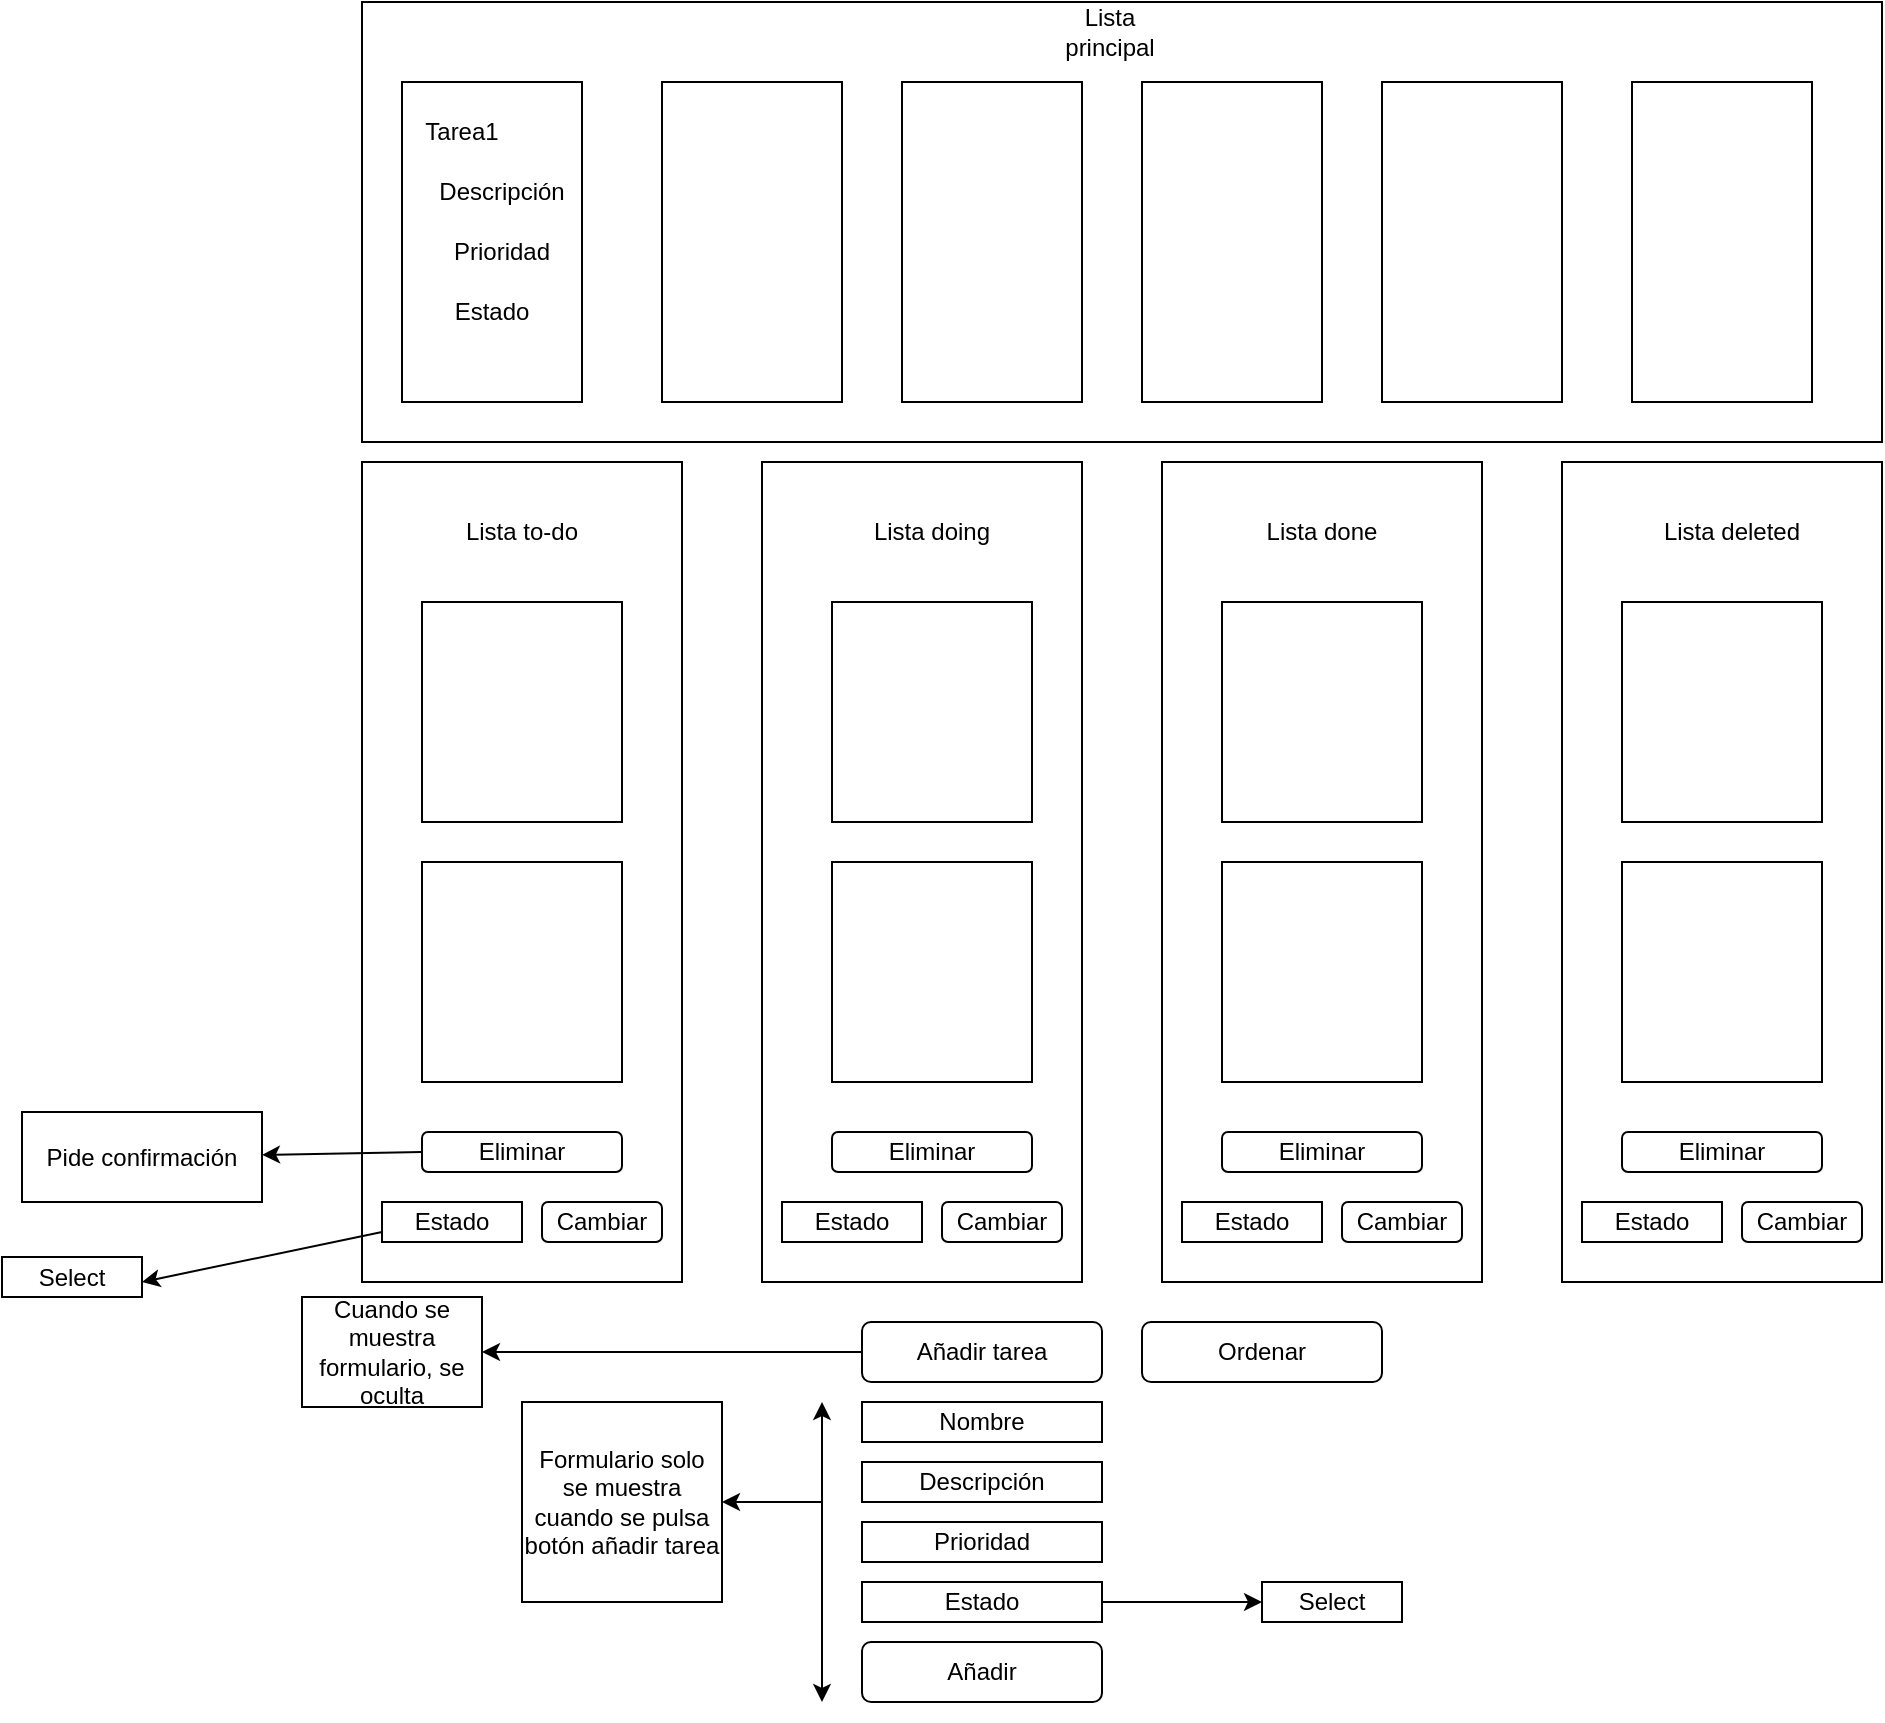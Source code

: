 <mxfile version="16.6.4" type="device"><diagram id="eTRBSYz4M85QI8JkzyeC" name="Page-1"><mxGraphModel dx="2249" dy="697" grid="1" gridSize="10" guides="1" tooltips="1" connect="1" arrows="1" fold="1" page="1" pageScale="1" pageWidth="827" pageHeight="1169" math="0" shadow="0"><root><mxCell id="0"/><mxCell id="1" parent="0"/><mxCell id="a_RTL3ZJxi-9cQGIG7Fc-1" value="" style="rounded=0;whiteSpace=wrap;html=1;" vertex="1" parent="1"><mxGeometry x="40" y="10" width="760" height="220" as="geometry"/></mxCell><mxCell id="a_RTL3ZJxi-9cQGIG7Fc-3" value="" style="rounded=0;whiteSpace=wrap;html=1;" vertex="1" parent="1"><mxGeometry x="40" y="240" width="160" height="280" as="geometry"/></mxCell><mxCell id="a_RTL3ZJxi-9cQGIG7Fc-4" value="" style="rounded=0;whiteSpace=wrap;html=1;" vertex="1" parent="1"><mxGeometry x="40" y="240" width="160" height="410" as="geometry"/></mxCell><mxCell id="a_RTL3ZJxi-9cQGIG7Fc-5" value="" style="rounded=0;whiteSpace=wrap;html=1;" vertex="1" parent="1"><mxGeometry x="240" y="240" width="160" height="410" as="geometry"/></mxCell><mxCell id="a_RTL3ZJxi-9cQGIG7Fc-6" value="" style="rounded=0;whiteSpace=wrap;html=1;" vertex="1" parent="1"><mxGeometry x="440" y="240" width="160" height="410" as="geometry"/></mxCell><mxCell id="a_RTL3ZJxi-9cQGIG7Fc-7" value="" style="rounded=0;whiteSpace=wrap;html=1;" vertex="1" parent="1"><mxGeometry x="640" y="240" width="160" height="410" as="geometry"/></mxCell><mxCell id="a_RTL3ZJxi-9cQGIG7Fc-9" value="Lista doing" style="text;html=1;strokeColor=none;fillColor=none;align=center;verticalAlign=middle;whiteSpace=wrap;rounded=0;" vertex="1" parent="1"><mxGeometry x="290" y="260" width="70" height="30" as="geometry"/></mxCell><mxCell id="a_RTL3ZJxi-9cQGIG7Fc-11" value="Lista to-do" style="text;html=1;strokeColor=none;fillColor=none;align=center;verticalAlign=middle;whiteSpace=wrap;rounded=0;" vertex="1" parent="1"><mxGeometry x="90" y="260" width="60" height="30" as="geometry"/></mxCell><mxCell id="a_RTL3ZJxi-9cQGIG7Fc-12" value="Lista principal" style="text;html=1;strokeColor=none;fillColor=none;align=center;verticalAlign=middle;whiteSpace=wrap;rounded=0;" vertex="1" parent="1"><mxGeometry x="384" y="10" width="60" height="30" as="geometry"/></mxCell><mxCell id="a_RTL3ZJxi-9cQGIG7Fc-13" value="Lista done" style="text;html=1;strokeColor=none;fillColor=none;align=center;verticalAlign=middle;whiteSpace=wrap;rounded=0;" vertex="1" parent="1"><mxGeometry x="490" y="260" width="60" height="30" as="geometry"/></mxCell><mxCell id="a_RTL3ZJxi-9cQGIG7Fc-14" value="Lista deleted" style="text;html=1;strokeColor=none;fillColor=none;align=center;verticalAlign=middle;whiteSpace=wrap;rounded=0;" vertex="1" parent="1"><mxGeometry x="685" y="260" width="80" height="30" as="geometry"/></mxCell><mxCell id="a_RTL3ZJxi-9cQGIG7Fc-15" value="" style="rounded=0;whiteSpace=wrap;html=1;" vertex="1" parent="1"><mxGeometry x="60" y="50" width="90" height="160" as="geometry"/></mxCell><mxCell id="a_RTL3ZJxi-9cQGIG7Fc-16" value="" style="rounded=0;whiteSpace=wrap;html=1;" vertex="1" parent="1"><mxGeometry x="70" y="310" width="100" height="110" as="geometry"/></mxCell><mxCell id="a_RTL3ZJxi-9cQGIG7Fc-17" value="" style="rounded=0;whiteSpace=wrap;html=1;" vertex="1" parent="1"><mxGeometry x="70" y="440" width="100" height="110" as="geometry"/></mxCell><mxCell id="a_RTL3ZJxi-9cQGIG7Fc-19" value="Tarea1" style="text;html=1;strokeColor=none;fillColor=none;align=center;verticalAlign=middle;whiteSpace=wrap;rounded=0;" vertex="1" parent="1"><mxGeometry x="60" y="60" width="60" height="30" as="geometry"/></mxCell><mxCell id="a_RTL3ZJxi-9cQGIG7Fc-20" value="Descripción" style="text;html=1;strokeColor=none;fillColor=none;align=center;verticalAlign=middle;whiteSpace=wrap;rounded=0;" vertex="1" parent="1"><mxGeometry x="80" y="90" width="60" height="30" as="geometry"/></mxCell><mxCell id="a_RTL3ZJxi-9cQGIG7Fc-21" value="Prioridad" style="text;html=1;strokeColor=none;fillColor=none;align=center;verticalAlign=middle;whiteSpace=wrap;rounded=0;" vertex="1" parent="1"><mxGeometry x="80" y="120" width="60" height="30" as="geometry"/></mxCell><mxCell id="a_RTL3ZJxi-9cQGIG7Fc-22" value="Estado" style="text;html=1;strokeColor=none;fillColor=none;align=center;verticalAlign=middle;whiteSpace=wrap;rounded=0;" vertex="1" parent="1"><mxGeometry x="75" y="150" width="60" height="30" as="geometry"/></mxCell><mxCell id="a_RTL3ZJxi-9cQGIG7Fc-23" value="" style="rounded=0;whiteSpace=wrap;html=1;" vertex="1" parent="1"><mxGeometry x="310" y="50" width="90" height="160" as="geometry"/></mxCell><mxCell id="a_RTL3ZJxi-9cQGIG7Fc-24" value="" style="rounded=0;whiteSpace=wrap;html=1;" vertex="1" parent="1"><mxGeometry x="190" y="50" width="90" height="160" as="geometry"/></mxCell><mxCell id="a_RTL3ZJxi-9cQGIG7Fc-26" value="" style="rounded=0;whiteSpace=wrap;html=1;" vertex="1" parent="1"><mxGeometry x="430" y="50" width="90" height="160" as="geometry"/></mxCell><mxCell id="a_RTL3ZJxi-9cQGIG7Fc-27" value="" style="rounded=0;whiteSpace=wrap;html=1;" vertex="1" parent="1"><mxGeometry x="550" y="50" width="90" height="160" as="geometry"/></mxCell><mxCell id="a_RTL3ZJxi-9cQGIG7Fc-28" value="" style="rounded=0;whiteSpace=wrap;html=1;" vertex="1" parent="1"><mxGeometry x="675" y="50" width="90" height="160" as="geometry"/></mxCell><mxCell id="a_RTL3ZJxi-9cQGIG7Fc-29" value="" style="rounded=0;whiteSpace=wrap;html=1;" vertex="1" parent="1"><mxGeometry x="275" y="310" width="100" height="110" as="geometry"/></mxCell><mxCell id="a_RTL3ZJxi-9cQGIG7Fc-30" value="" style="rounded=0;whiteSpace=wrap;html=1;" vertex="1" parent="1"><mxGeometry x="275" y="440" width="100" height="110" as="geometry"/></mxCell><mxCell id="a_RTL3ZJxi-9cQGIG7Fc-31" value="" style="rounded=0;whiteSpace=wrap;html=1;" vertex="1" parent="1"><mxGeometry x="470" y="310" width="100" height="110" as="geometry"/></mxCell><mxCell id="a_RTL3ZJxi-9cQGIG7Fc-32" value="" style="rounded=0;whiteSpace=wrap;html=1;" vertex="1" parent="1"><mxGeometry x="470" y="440" width="100" height="110" as="geometry"/></mxCell><mxCell id="a_RTL3ZJxi-9cQGIG7Fc-33" value="" style="rounded=0;whiteSpace=wrap;html=1;" vertex="1" parent="1"><mxGeometry x="670" y="310" width="100" height="110" as="geometry"/></mxCell><mxCell id="a_RTL3ZJxi-9cQGIG7Fc-34" value="" style="rounded=0;whiteSpace=wrap;html=1;" vertex="1" parent="1"><mxGeometry x="670" y="440" width="100" height="110" as="geometry"/></mxCell><mxCell id="a_RTL3ZJxi-9cQGIG7Fc-35" value="Eliminar" style="rounded=1;whiteSpace=wrap;html=1;" vertex="1" parent="1"><mxGeometry x="70" y="575" width="100" height="20" as="geometry"/></mxCell><mxCell id="a_RTL3ZJxi-9cQGIG7Fc-36" value="Eliminar" style="rounded=1;whiteSpace=wrap;html=1;" vertex="1" parent="1"><mxGeometry x="275" y="575" width="100" height="20" as="geometry"/></mxCell><mxCell id="a_RTL3ZJxi-9cQGIG7Fc-37" value="Eliminar" style="rounded=1;whiteSpace=wrap;html=1;" vertex="1" parent="1"><mxGeometry x="470" y="575" width="100" height="20" as="geometry"/></mxCell><mxCell id="a_RTL3ZJxi-9cQGIG7Fc-38" value="Eliminar" style="rounded=1;whiteSpace=wrap;html=1;" vertex="1" parent="1"><mxGeometry x="670" y="575" width="100" height="20" as="geometry"/></mxCell><mxCell id="a_RTL3ZJxi-9cQGIG7Fc-39" value="Ordenar" style="rounded=1;whiteSpace=wrap;html=1;" vertex="1" parent="1"><mxGeometry x="430" y="670" width="120" height="30" as="geometry"/></mxCell><mxCell id="a_RTL3ZJxi-9cQGIG7Fc-40" value="Añadir tarea" style="rounded=1;whiteSpace=wrap;html=1;" vertex="1" parent="1"><mxGeometry x="290" y="670" width="120" height="30" as="geometry"/></mxCell><mxCell id="a_RTL3ZJxi-9cQGIG7Fc-41" value="Nombre" style="rounded=0;whiteSpace=wrap;html=1;" vertex="1" parent="1"><mxGeometry x="290" y="710" width="120" height="20" as="geometry"/></mxCell><mxCell id="a_RTL3ZJxi-9cQGIG7Fc-42" value="Descripción" style="rounded=0;whiteSpace=wrap;html=1;" vertex="1" parent="1"><mxGeometry x="290" y="740" width="120" height="20" as="geometry"/></mxCell><mxCell id="a_RTL3ZJxi-9cQGIG7Fc-43" value="Prioridad" style="rounded=0;whiteSpace=wrap;html=1;" vertex="1" parent="1"><mxGeometry x="290" y="770" width="120" height="20" as="geometry"/></mxCell><mxCell id="a_RTL3ZJxi-9cQGIG7Fc-44" value="Estado" style="rounded=0;whiteSpace=wrap;html=1;" vertex="1" parent="1"><mxGeometry x="290" y="800" width="120" height="20" as="geometry"/></mxCell><mxCell id="a_RTL3ZJxi-9cQGIG7Fc-46" value="Añadir" style="rounded=1;whiteSpace=wrap;html=1;" vertex="1" parent="1"><mxGeometry x="290" y="830" width="120" height="30" as="geometry"/></mxCell><mxCell id="a_RTL3ZJxi-9cQGIG7Fc-48" value="" style="endArrow=classic;startArrow=classic;html=1;rounded=0;" edge="1" parent="1"><mxGeometry width="50" height="50" relative="1" as="geometry"><mxPoint x="270" y="860" as="sourcePoint"/><mxPoint x="270" y="710" as="targetPoint"/></mxGeometry></mxCell><mxCell id="a_RTL3ZJxi-9cQGIG7Fc-49" value="" style="endArrow=classic;html=1;rounded=0;" edge="1" parent="1" target="a_RTL3ZJxi-9cQGIG7Fc-50"><mxGeometry width="50" height="50" relative="1" as="geometry"><mxPoint x="270" y="760" as="sourcePoint"/><mxPoint x="180" y="760" as="targetPoint"/></mxGeometry></mxCell><mxCell id="a_RTL3ZJxi-9cQGIG7Fc-50" value="Formulario solo se muestra cuando se pulsa botón añadir tarea" style="whiteSpace=wrap;html=1;aspect=fixed;" vertex="1" parent="1"><mxGeometry x="120" y="710" width="100" height="100" as="geometry"/></mxCell><mxCell id="a_RTL3ZJxi-9cQGIG7Fc-51" value="Estado" style="rounded=0;whiteSpace=wrap;html=1;" vertex="1" parent="1"><mxGeometry x="50" y="610" width="70" height="20" as="geometry"/></mxCell><mxCell id="a_RTL3ZJxi-9cQGIG7Fc-52" value="Cambiar" style="rounded=1;whiteSpace=wrap;html=1;" vertex="1" parent="1"><mxGeometry x="130" y="610" width="60" height="20" as="geometry"/></mxCell><mxCell id="a_RTL3ZJxi-9cQGIG7Fc-53" value="Cambiar" style="rounded=1;whiteSpace=wrap;html=1;" vertex="1" parent="1"><mxGeometry x="330" y="610" width="60" height="20" as="geometry"/></mxCell><mxCell id="a_RTL3ZJxi-9cQGIG7Fc-54" value="Cambiar" style="rounded=1;whiteSpace=wrap;html=1;" vertex="1" parent="1"><mxGeometry x="530" y="610" width="60" height="20" as="geometry"/></mxCell><mxCell id="a_RTL3ZJxi-9cQGIG7Fc-55" value="Cambiar" style="rounded=1;whiteSpace=wrap;html=1;" vertex="1" parent="1"><mxGeometry x="730" y="610" width="60" height="20" as="geometry"/></mxCell><mxCell id="a_RTL3ZJxi-9cQGIG7Fc-56" value="Estado" style="rounded=0;whiteSpace=wrap;html=1;" vertex="1" parent="1"><mxGeometry x="250" y="610" width="70" height="20" as="geometry"/></mxCell><mxCell id="a_RTL3ZJxi-9cQGIG7Fc-57" value="Estado" style="rounded=0;whiteSpace=wrap;html=1;" vertex="1" parent="1"><mxGeometry x="450" y="610" width="70" height="20" as="geometry"/></mxCell><mxCell id="a_RTL3ZJxi-9cQGIG7Fc-58" value="Estado" style="rounded=0;whiteSpace=wrap;html=1;" vertex="1" parent="1"><mxGeometry x="650" y="610" width="70" height="20" as="geometry"/></mxCell><mxCell id="a_RTL3ZJxi-9cQGIG7Fc-59" value="" style="endArrow=classic;html=1;rounded=0;" edge="1" parent="1" target="a_RTL3ZJxi-9cQGIG7Fc-60"><mxGeometry width="50" height="50" relative="1" as="geometry"><mxPoint x="410" y="810" as="sourcePoint"/><mxPoint x="540" y="800" as="targetPoint"/></mxGeometry></mxCell><mxCell id="a_RTL3ZJxi-9cQGIG7Fc-60" value="Select" style="rounded=0;whiteSpace=wrap;html=1;" vertex="1" parent="1"><mxGeometry x="490" y="800" width="70" height="20" as="geometry"/></mxCell><mxCell id="a_RTL3ZJxi-9cQGIG7Fc-61" value="" style="endArrow=classic;html=1;rounded=0;exitX=0;exitY=0.5;exitDx=0;exitDy=0;" edge="1" parent="1" source="a_RTL3ZJxi-9cQGIG7Fc-40" target="a_RTL3ZJxi-9cQGIG7Fc-62"><mxGeometry width="50" height="50" relative="1" as="geometry"><mxPoint x="180" y="684.5" as="sourcePoint"/><mxPoint x="100" y="685" as="targetPoint"/></mxGeometry></mxCell><mxCell id="a_RTL3ZJxi-9cQGIG7Fc-62" value="Cuando se muestra formulario, se oculta" style="rounded=0;whiteSpace=wrap;html=1;" vertex="1" parent="1"><mxGeometry x="10" y="657.5" width="90" height="55" as="geometry"/></mxCell><mxCell id="a_RTL3ZJxi-9cQGIG7Fc-63" value="" style="endArrow=classic;html=1;rounded=0;" edge="1" parent="1" target="a_RTL3ZJxi-9cQGIG7Fc-64"><mxGeometry width="50" height="50" relative="1" as="geometry"><mxPoint x="70" y="585" as="sourcePoint"/><mxPoint x="-70" y="585" as="targetPoint"/></mxGeometry></mxCell><mxCell id="a_RTL3ZJxi-9cQGIG7Fc-64" value="Pide confirmación" style="rounded=0;whiteSpace=wrap;html=1;" vertex="1" parent="1"><mxGeometry x="-130" y="565" width="120" height="45" as="geometry"/></mxCell><mxCell id="a_RTL3ZJxi-9cQGIG7Fc-65" value="" style="endArrow=classic;html=1;rounded=0;exitX=0;exitY=0.75;exitDx=0;exitDy=0;" edge="1" parent="1" source="a_RTL3ZJxi-9cQGIG7Fc-51"><mxGeometry width="50" height="50" relative="1" as="geometry"><mxPoint x="390" y="460" as="sourcePoint"/><mxPoint x="-70" y="650" as="targetPoint"/></mxGeometry></mxCell><mxCell id="a_RTL3ZJxi-9cQGIG7Fc-66" value="Select" style="rounded=0;whiteSpace=wrap;html=1;" vertex="1" parent="1"><mxGeometry x="-140" y="637.5" width="70" height="20" as="geometry"/></mxCell></root></mxGraphModel></diagram></mxfile>